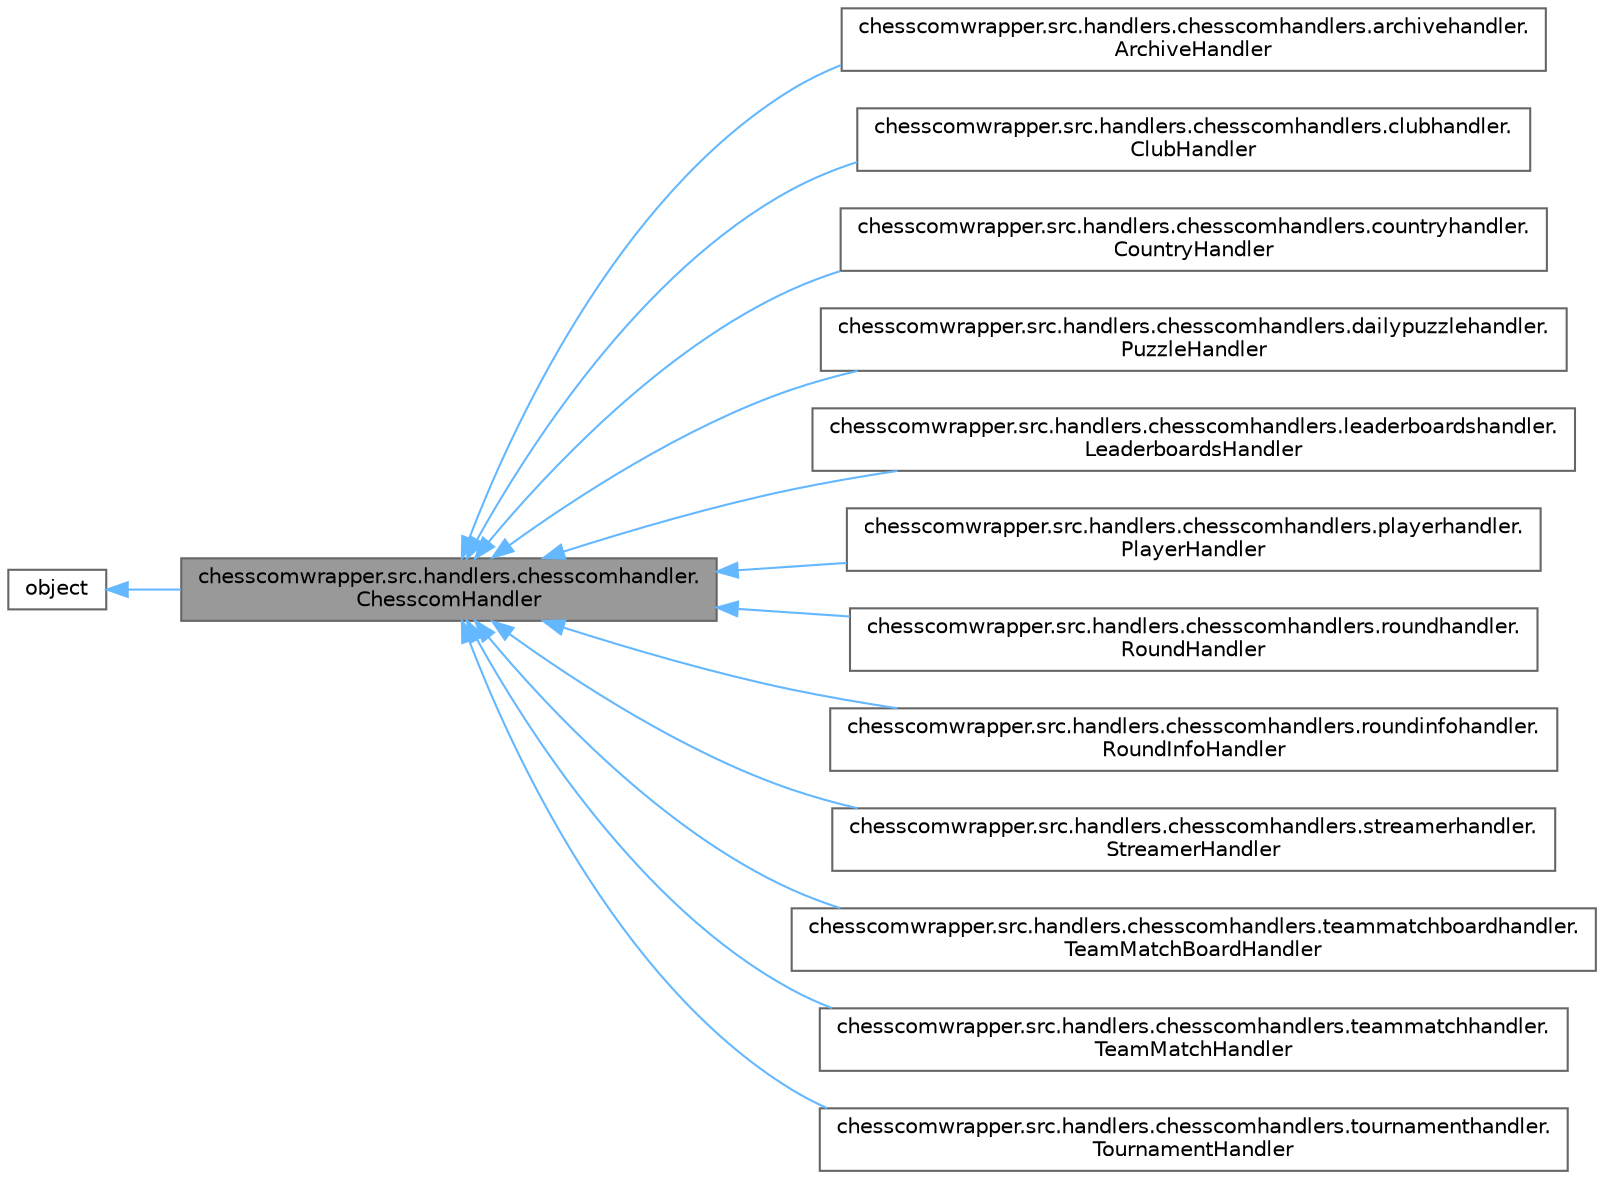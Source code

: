 digraph "chesscomwrapper.src.handlers.chesscomhandler.ChesscomHandler"
{
 // LATEX_PDF_SIZE
  bgcolor="transparent";
  edge [fontname=Helvetica,fontsize=10,labelfontname=Helvetica,labelfontsize=10];
  node [fontname=Helvetica,fontsize=10,shape=box,height=0.2,width=0.4];
  rankdir="LR";
  Node1 [label="chesscomwrapper.src.handlers.chesscomhandler.\lChesscomHandler",height=0.2,width=0.4,color="gray40", fillcolor="grey60", style="filled", fontcolor="black",tooltip="Interface for RequestHandler."];
  Node2 -> Node1 [dir="back",color="steelblue1",style="solid"];
  Node2 [label="object",height=0.2,width=0.4,color="gray40", fillcolor="white", style="filled",tooltip=" "];
  Node1 -> Node3 [dir="back",color="steelblue1",style="solid"];
  Node3 [label="chesscomwrapper.src.handlers.chesscomhandlers.archivehandler.\lArchiveHandler",height=0.2,width=0.4,color="gray40", fillcolor="white", style="filled",URL="$classchesscomwrapper_1_1src_1_1handlers_1_1chesscomhandlers_1_1archivehandler_1_1_archive_handler.html",tooltip=" "];
  Node1 -> Node4 [dir="back",color="steelblue1",style="solid"];
  Node4 [label="chesscomwrapper.src.handlers.chesscomhandlers.clubhandler.\lClubHandler",height=0.2,width=0.4,color="gray40", fillcolor="white", style="filled",URL="$classchesscomwrapper_1_1src_1_1handlers_1_1chesscomhandlers_1_1clubhandler_1_1_club_handler.html",tooltip=" "];
  Node1 -> Node5 [dir="back",color="steelblue1",style="solid"];
  Node5 [label="chesscomwrapper.src.handlers.chesscomhandlers.countryhandler.\lCountryHandler",height=0.2,width=0.4,color="gray40", fillcolor="white", style="filled",URL="$classchesscomwrapper_1_1src_1_1handlers_1_1chesscomhandlers_1_1countryhandler_1_1_country_handler.html",tooltip=" "];
  Node1 -> Node6 [dir="back",color="steelblue1",style="solid"];
  Node6 [label="chesscomwrapper.src.handlers.chesscomhandlers.dailypuzzlehandler.\lPuzzleHandler",height=0.2,width=0.4,color="gray40", fillcolor="white", style="filled",URL="$classchesscomwrapper_1_1src_1_1handlers_1_1chesscomhandlers_1_1dailypuzzlehandler_1_1_puzzle_handler.html",tooltip=" "];
  Node1 -> Node7 [dir="back",color="steelblue1",style="solid"];
  Node7 [label="chesscomwrapper.src.handlers.chesscomhandlers.leaderboardshandler.\lLeaderboardsHandler",height=0.2,width=0.4,color="gray40", fillcolor="white", style="filled",URL="$classchesscomwrapper_1_1src_1_1handlers_1_1chesscomhandlers_1_1leaderboardshandler_1_1_leaderboards_handler.html",tooltip=" "];
  Node1 -> Node8 [dir="back",color="steelblue1",style="solid"];
  Node8 [label="chesscomwrapper.src.handlers.chesscomhandlers.playerhandler.\lPlayerHandler",height=0.2,width=0.4,color="gray40", fillcolor="white", style="filled",URL="$classchesscomwrapper_1_1src_1_1handlers_1_1chesscomhandlers_1_1playerhandler_1_1_player_handler.html",tooltip="Handles requests for player data."];
  Node1 -> Node9 [dir="back",color="steelblue1",style="solid"];
  Node9 [label="chesscomwrapper.src.handlers.chesscomhandlers.roundhandler.\lRoundHandler",height=0.2,width=0.4,color="gray40", fillcolor="white", style="filled",URL="$classchesscomwrapper_1_1src_1_1handlers_1_1chesscomhandlers_1_1roundhandler_1_1_round_handler.html",tooltip=" "];
  Node1 -> Node10 [dir="back",color="steelblue1",style="solid"];
  Node10 [label="chesscomwrapper.src.handlers.chesscomhandlers.roundinfohandler.\lRoundInfoHandler",height=0.2,width=0.4,color="gray40", fillcolor="white", style="filled",URL="$classchesscomwrapper_1_1src_1_1handlers_1_1chesscomhandlers_1_1roundinfohandler_1_1_round_info_handler.html",tooltip=" "];
  Node1 -> Node11 [dir="back",color="steelblue1",style="solid"];
  Node11 [label="chesscomwrapper.src.handlers.chesscomhandlers.streamerhandler.\lStreamerHandler",height=0.2,width=0.4,color="gray40", fillcolor="white", style="filled",URL="$classchesscomwrapper_1_1src_1_1handlers_1_1chesscomhandlers_1_1streamerhandler_1_1_streamer_handler.html",tooltip=" "];
  Node1 -> Node12 [dir="back",color="steelblue1",style="solid"];
  Node12 [label="chesscomwrapper.src.handlers.chesscomhandlers.teammatchboardhandler.\lTeamMatchBoardHandler",height=0.2,width=0.4,color="gray40", fillcolor="white", style="filled",URL="$classchesscomwrapper_1_1src_1_1handlers_1_1chesscomhandlers_1_1teammatchboardhandler_1_1_team_match_board_handler.html",tooltip=" "];
  Node1 -> Node13 [dir="back",color="steelblue1",style="solid"];
  Node13 [label="chesscomwrapper.src.handlers.chesscomhandlers.teammatchhandler.\lTeamMatchHandler",height=0.2,width=0.4,color="gray40", fillcolor="white", style="filled",URL="$classchesscomwrapper_1_1src_1_1handlers_1_1chesscomhandlers_1_1teammatchhandler_1_1_team_match_handler.html",tooltip=" "];
  Node1 -> Node14 [dir="back",color="steelblue1",style="solid"];
  Node14 [label="chesscomwrapper.src.handlers.chesscomhandlers.tournamenthandler.\lTournamentHandler",height=0.2,width=0.4,color="gray40", fillcolor="white", style="filled",URL="$classchesscomwrapper_1_1src_1_1handlers_1_1chesscomhandlers_1_1tournamenthandler_1_1_tournament_handler.html",tooltip=" "];
}
